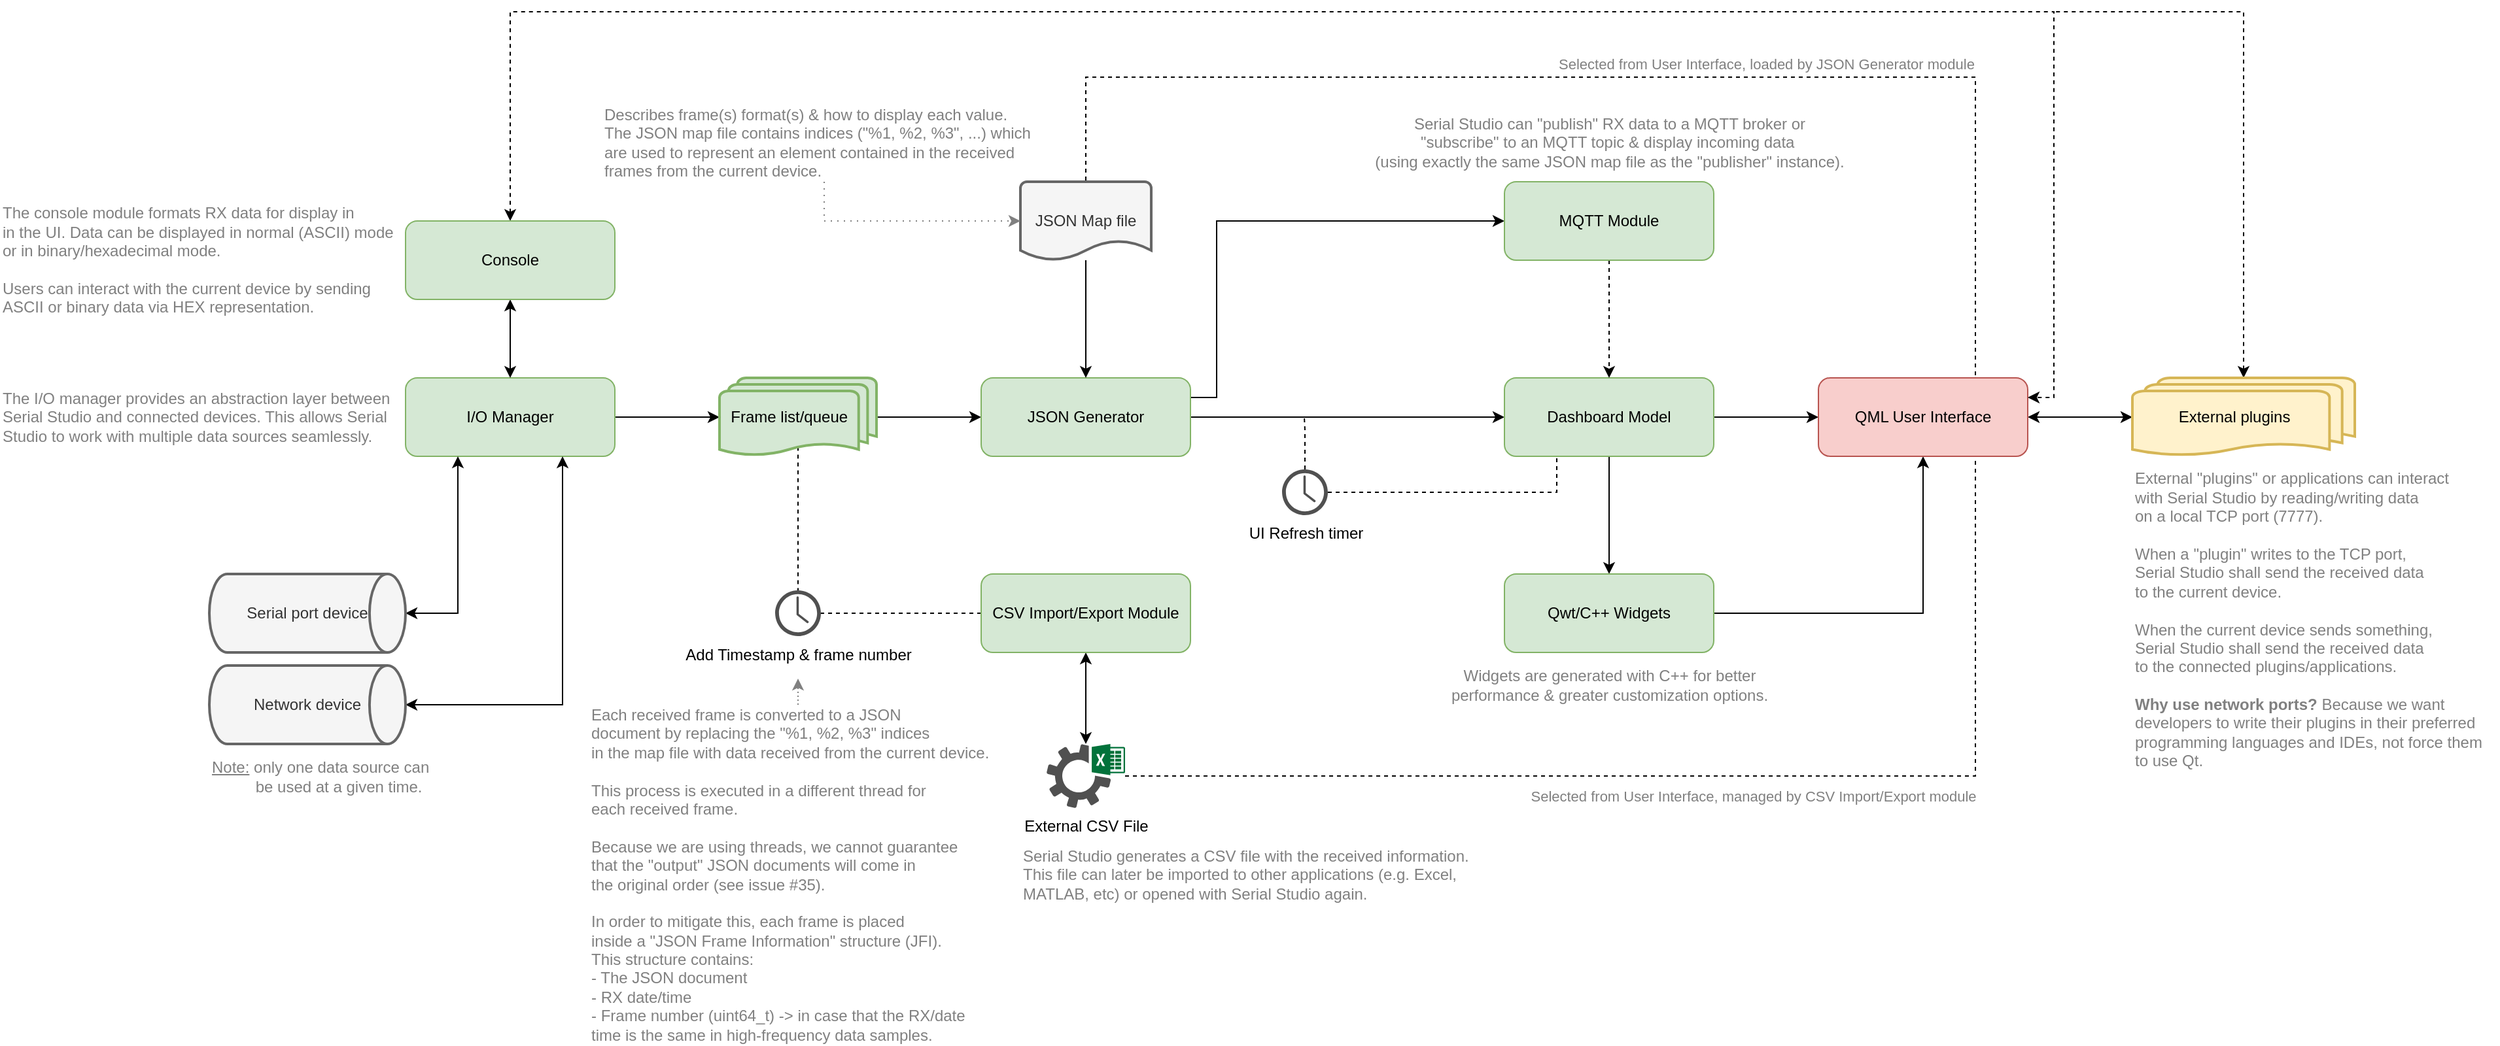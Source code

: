 <mxfile version="15.4.0" type="device"><diagram id="tiPRVdgSWE0wsroL0zit" name="Page-1"><mxGraphModel dx="2587" dy="2193" grid="1" gridSize="10" guides="1" tooltips="1" connect="1" arrows="1" fold="1" page="1" pageScale="1" pageWidth="850" pageHeight="1100" math="0" shadow="0"><root><mxCell id="0"/><mxCell id="1" parent="0"/><mxCell id="qFKFWy_K2IXLb1zbguNS-10" style="edgeStyle=orthogonalEdgeStyle;rounded=0;orthogonalLoop=1;jettySize=auto;html=1;exitX=1;exitY=0.5;exitDx=0;exitDy=0;entryX=0;entryY=0.5;entryDx=0;entryDy=0;entryPerimeter=0;" parent="1" source="qFKFWy_K2IXLb1zbguNS-3" target="qFKFWy_K2IXLb1zbguNS-9" edge="1"><mxGeometry relative="1" as="geometry"/></mxCell><mxCell id="qFKFWy_K2IXLb1zbguNS-3" value="I/O Manager" style="rounded=1;whiteSpace=wrap;html=1;fillColor=#d5e8d4;strokeColor=#82b366;" parent="1" vertex="1"><mxGeometry x="120" y="210" width="160" height="60" as="geometry"/></mxCell><mxCell id="oEabg2uWV4zz5wmzVeoZ-8" style="edgeStyle=orthogonalEdgeStyle;rounded=0;orthogonalLoop=1;jettySize=auto;html=1;exitX=1;exitY=0.5;exitDx=0;exitDy=0;exitPerimeter=0;entryX=0.25;entryY=1;entryDx=0;entryDy=0;startArrow=classic;startFill=1;" parent="1" source="qFKFWy_K2IXLb1zbguNS-7" target="qFKFWy_K2IXLb1zbguNS-3" edge="1"><mxGeometry relative="1" as="geometry"/></mxCell><mxCell id="qFKFWy_K2IXLb1zbguNS-7" value="Serial port device" style="strokeWidth=2;html=1;shape=mxgraph.flowchart.direct_data;whiteSpace=wrap;fillColor=#f5f5f5;strokeColor=#666666;fontColor=#333333;" parent="1" vertex="1"><mxGeometry x="-30" y="360" width="150" height="60" as="geometry"/></mxCell><mxCell id="qFKFWy_K2IXLb1zbguNS-12" style="edgeStyle=orthogonalEdgeStyle;rounded=0;orthogonalLoop=1;jettySize=auto;html=1;exitX=1;exitY=0.5;exitDx=0;exitDy=0;exitPerimeter=0;entryX=0;entryY=0.5;entryDx=0;entryDy=0;" parent="1" source="qFKFWy_K2IXLb1zbguNS-9" target="qFKFWy_K2IXLb1zbguNS-11" edge="1"><mxGeometry relative="1" as="geometry"/></mxCell><mxCell id="qFKFWy_K2IXLb1zbguNS-15" style="edgeStyle=orthogonalEdgeStyle;rounded=0;orthogonalLoop=1;jettySize=auto;html=1;exitX=0.5;exitY=0.88;exitDx=0;exitDy=0;exitPerimeter=0;endArrow=none;endFill=0;dashed=1;" parent="1" source="qFKFWy_K2IXLb1zbguNS-9" target="qFKFWy_K2IXLb1zbguNS-13" edge="1"><mxGeometry relative="1" as="geometry"/></mxCell><mxCell id="qFKFWy_K2IXLb1zbguNS-9" value="&amp;nbsp; Frame list/queue" style="strokeWidth=2;html=1;shape=mxgraph.flowchart.multi-document;whiteSpace=wrap;align=left;fillColor=#d5e8d4;strokeColor=#82b366;" parent="1" vertex="1"><mxGeometry x="360" y="210" width="120" height="60" as="geometry"/></mxCell><mxCell id="qFKFWy_K2IXLb1zbguNS-24" style="edgeStyle=orthogonalEdgeStyle;rounded=0;orthogonalLoop=1;jettySize=auto;html=1;exitX=1;exitY=0.5;exitDx=0;exitDy=0;entryX=0;entryY=0.5;entryDx=0;entryDy=0;startArrow=none;startFill=0;endArrow=classic;endFill=1;" parent="1" source="qFKFWy_K2IXLb1zbguNS-11" target="qFKFWy_K2IXLb1zbguNS-23" edge="1"><mxGeometry relative="1" as="geometry"/></mxCell><mxCell id="Y62L5RUZg1EChcdcrzbo-2" style="edgeStyle=orthogonalEdgeStyle;rounded=0;orthogonalLoop=1;jettySize=auto;html=1;exitX=1;exitY=0.25;exitDx=0;exitDy=0;entryX=0;entryY=0.5;entryDx=0;entryDy=0;" parent="1" source="qFKFWy_K2IXLb1zbguNS-11" target="oEabg2uWV4zz5wmzVeoZ-22" edge="1"><mxGeometry relative="1" as="geometry"><Array as="points"><mxPoint x="740" y="225"/><mxPoint x="740" y="90"/></Array></mxGeometry></mxCell><mxCell id="qFKFWy_K2IXLb1zbguNS-11" value="JSON Generator" style="rounded=1;whiteSpace=wrap;html=1;fillColor=#d5e8d4;strokeColor=#82b366;" parent="1" vertex="1"><mxGeometry x="560" y="210" width="160" height="60" as="geometry"/></mxCell><mxCell id="qFKFWy_K2IXLb1zbguNS-13" value="Add Timestamp &amp;amp; frame number" style="pointerEvents=1;shadow=0;dashed=0;html=1;strokeColor=none;fillColor=#505050;labelPosition=center;verticalLabelPosition=bottom;verticalAlign=top;outlineConnect=0;align=center;shape=mxgraph.office.concepts.clock;" parent="1" vertex="1"><mxGeometry x="402.5" y="372.5" width="35" height="35" as="geometry"/></mxCell><mxCell id="qFKFWy_K2IXLb1zbguNS-16" style="edgeStyle=orthogonalEdgeStyle;rounded=0;orthogonalLoop=1;jettySize=auto;html=1;exitX=0;exitY=0.5;exitDx=0;exitDy=0;endArrow=none;endFill=0;dashed=1;" parent="1" source="qFKFWy_K2IXLb1zbguNS-14" target="qFKFWy_K2IXLb1zbguNS-13" edge="1"><mxGeometry relative="1" as="geometry"/></mxCell><mxCell id="qFKFWy_K2IXLb1zbguNS-18" style="edgeStyle=orthogonalEdgeStyle;rounded=0;orthogonalLoop=1;jettySize=auto;html=1;exitX=0.5;exitY=1;exitDx=0;exitDy=0;startArrow=classic;startFill=1;" parent="1" source="qFKFWy_K2IXLb1zbguNS-14" target="qFKFWy_K2IXLb1zbguNS-17" edge="1"><mxGeometry relative="1" as="geometry"/></mxCell><mxCell id="qFKFWy_K2IXLb1zbguNS-14" value="CSV Import/Export Module" style="rounded=1;whiteSpace=wrap;html=1;fillColor=#d5e8d4;strokeColor=#82b366;" parent="1" vertex="1"><mxGeometry x="560" y="360" width="160" height="60" as="geometry"/></mxCell><mxCell id="qFKFWy_K2IXLb1zbguNS-39" value="" style="edgeStyle=orthogonalEdgeStyle;rounded=0;orthogonalLoop=1;jettySize=auto;html=1;dashed=1;startArrow=none;startFill=0;endArrow=none;endFill=0;entryX=0.75;entryY=1;entryDx=0;entryDy=0;" parent="1" source="qFKFWy_K2IXLb1zbguNS-17" target="qFKFWy_K2IXLb1zbguNS-29" edge="1"><mxGeometry relative="1" as="geometry"><mxPoint x="720" y="514.5" as="targetPoint"/></mxGeometry></mxCell><mxCell id="qFKFWy_K2IXLb1zbguNS-17" value="External CSV File" style="pointerEvents=1;shadow=0;dashed=0;html=1;strokeColor=none;fillColor=#505050;labelPosition=center;verticalLabelPosition=bottom;verticalAlign=top;outlineConnect=0;align=center;shape=mxgraph.office.services.excel_services;" parent="1" vertex="1"><mxGeometry x="610" y="490" width="60" height="49" as="geometry"/></mxCell><mxCell id="qFKFWy_K2IXLb1zbguNS-22" value="" style="edgeStyle=orthogonalEdgeStyle;rounded=0;orthogonalLoop=1;jettySize=auto;html=1;startArrow=none;startFill=0;endArrow=classic;endFill=1;" parent="1" source="qFKFWy_K2IXLb1zbguNS-21" target="qFKFWy_K2IXLb1zbguNS-11" edge="1"><mxGeometry relative="1" as="geometry"/></mxCell><mxCell id="qFKFWy_K2IXLb1zbguNS-21" value="JSON Map file" style="strokeWidth=2;html=1;shape=mxgraph.flowchart.document2;whiteSpace=wrap;size=0.25;fillColor=#f5f5f5;strokeColor=#666666;fontColor=#333333;" parent="1" vertex="1"><mxGeometry x="590" y="60" width="100" height="60" as="geometry"/></mxCell><mxCell id="qFKFWy_K2IXLb1zbguNS-28" style="edgeStyle=orthogonalEdgeStyle;rounded=0;orthogonalLoop=1;jettySize=auto;html=1;exitX=0.5;exitY=1;exitDx=0;exitDy=0;entryX=0.5;entryY=0;entryDx=0;entryDy=0;startArrow=none;startFill=0;endArrow=classic;endFill=1;" parent="1" source="qFKFWy_K2IXLb1zbguNS-23" target="qFKFWy_K2IXLb1zbguNS-26" edge="1"><mxGeometry relative="1" as="geometry"/></mxCell><mxCell id="qFKFWy_K2IXLb1zbguNS-30" style="edgeStyle=orthogonalEdgeStyle;rounded=0;orthogonalLoop=1;jettySize=auto;html=1;exitX=1;exitY=0.5;exitDx=0;exitDy=0;entryX=0;entryY=0.5;entryDx=0;entryDy=0;startArrow=none;startFill=0;endArrow=classic;endFill=1;" parent="1" source="qFKFWy_K2IXLb1zbguNS-23" target="qFKFWy_K2IXLb1zbguNS-29" edge="1"><mxGeometry relative="1" as="geometry"/></mxCell><mxCell id="qFKFWy_K2IXLb1zbguNS-23" value="Dashboard Model" style="rounded=1;whiteSpace=wrap;html=1;fillColor=#d5e8d4;strokeColor=#82b366;" parent="1" vertex="1"><mxGeometry x="960" y="210" width="160" height="60" as="geometry"/></mxCell><mxCell id="qFKFWy_K2IXLb1zbguNS-32" style="edgeStyle=orthogonalEdgeStyle;rounded=0;orthogonalLoop=1;jettySize=auto;html=1;exitX=1;exitY=0.5;exitDx=0;exitDy=0;entryX=0.5;entryY=1;entryDx=0;entryDy=0;startArrow=none;startFill=0;endArrow=classic;endFill=1;" parent="1" source="qFKFWy_K2IXLb1zbguNS-26" target="qFKFWy_K2IXLb1zbguNS-29" edge="1"><mxGeometry relative="1" as="geometry"/></mxCell><mxCell id="qFKFWy_K2IXLb1zbguNS-26" value="Qwt/C++ Widgets" style="rounded=1;whiteSpace=wrap;html=1;fillColor=#d5e8d4;strokeColor=#82b366;" parent="1" vertex="1"><mxGeometry x="960" y="360" width="160" height="60" as="geometry"/></mxCell><mxCell id="qFKFWy_K2IXLb1zbguNS-34" style="edgeStyle=orthogonalEdgeStyle;rounded=0;orthogonalLoop=1;jettySize=auto;html=1;exitX=1;exitY=0.5;exitDx=0;exitDy=0;entryX=0;entryY=0.5;entryDx=0;entryDy=0;entryPerimeter=0;startArrow=classic;startFill=1;endArrow=classic;endFill=1;" parent="1" source="qFKFWy_K2IXLb1zbguNS-29" target="qFKFWy_K2IXLb1zbguNS-33" edge="1"><mxGeometry relative="1" as="geometry"/></mxCell><mxCell id="qFKFWy_K2IXLb1zbguNS-36" style="edgeStyle=orthogonalEdgeStyle;rounded=0;orthogonalLoop=1;jettySize=auto;html=1;exitX=0.5;exitY=0;exitDx=0;exitDy=0;entryX=0.5;entryY=0;entryDx=0;entryDy=0;entryPerimeter=0;startArrow=none;startFill=0;endArrow=none;endFill=0;dashed=1;" parent="1" source="qFKFWy_K2IXLb1zbguNS-29" target="qFKFWy_K2IXLb1zbguNS-21" edge="1"><mxGeometry relative="1" as="geometry"><Array as="points"><mxPoint x="1320" y="210"/><mxPoint x="1320" y="-20"/><mxPoint x="640" y="-20"/></Array></mxGeometry></mxCell><mxCell id="qFKFWy_K2IXLb1zbguNS-48" value="Selected from User Interface, loaded by JSON Generator module" style="edgeLabel;html=1;align=center;verticalAlign=middle;resizable=0;points=[];fontColor=#808080;" parent="qFKFWy_K2IXLb1zbguNS-36" vertex="1" connectable="0"><mxGeometry x="-0.171" y="1" relative="1" as="geometry"><mxPoint x="-3" y="-11" as="offset"/></mxGeometry></mxCell><mxCell id="qFKFWy_K2IXLb1zbguNS-29" value="QML User Interface" style="rounded=1;whiteSpace=wrap;html=1;fillColor=#f8cecc;strokeColor=#b85450;" parent="1" vertex="1"><mxGeometry x="1200" y="210" width="160" height="60" as="geometry"/></mxCell><mxCell id="oEabg2uWV4zz5wmzVeoZ-32" style="edgeStyle=orthogonalEdgeStyle;rounded=0;orthogonalLoop=1;jettySize=auto;html=1;exitX=0.5;exitY=0;exitDx=0;exitDy=0;exitPerimeter=0;dashed=1;fontColor=#808080;startArrow=classic;startFill=1;endArrow=none;endFill=0;" parent="1" source="qFKFWy_K2IXLb1zbguNS-33" edge="1"><mxGeometry relative="1" as="geometry"><mxPoint x="1380" y="-70" as="targetPoint"/><Array as="points"><mxPoint x="1525" y="-70"/></Array></mxGeometry></mxCell><mxCell id="qFKFWy_K2IXLb1zbguNS-33" value="&amp;nbsp; &amp;nbsp; &amp;nbsp; &amp;nbsp; &amp;nbsp; External plugins" style="strokeWidth=2;html=1;shape=mxgraph.flowchart.multi-document;whiteSpace=wrap;align=left;fillColor=#fff2cc;strokeColor=#d6b656;" parent="1" vertex="1"><mxGeometry x="1440" y="210" width="170" height="60" as="geometry"/></mxCell><mxCell id="oEabg2uWV4zz5wmzVeoZ-30" style="edgeStyle=orthogonalEdgeStyle;rounded=0;orthogonalLoop=1;jettySize=auto;html=1;entryX=0;entryY=0.5;entryDx=0;entryDy=0;entryPerimeter=0;dashed=1;fontColor=#808080;startArrow=none;startFill=0;endArrow=classic;endFill=1;dashPattern=1 4;strokeColor=#808080;" parent="1" source="qFKFWy_K2IXLb1zbguNS-43" target="qFKFWy_K2IXLb1zbguNS-21" edge="1"><mxGeometry relative="1" as="geometry"/></mxCell><mxCell id="qFKFWy_K2IXLb1zbguNS-43" value="Describes frame(s) format(s) &amp;amp; how to display each value.&lt;br&gt;&lt;div&gt;The JSON map file contains indices (&quot;%1, %2, %3&quot;, ...) which&lt;/div&gt;&lt;div&gt;are used to represent an element contained in the received&lt;/div&gt;&lt;div&gt;frames from the current device.&lt;/div&gt;" style="text;html=1;align=left;verticalAlign=middle;resizable=0;points=[];autosize=1;fontColor=#808080;" parent="1" vertex="1"><mxGeometry x="270" width="340" height="60" as="geometry"/></mxCell><mxCell id="qFKFWy_K2IXLb1zbguNS-49" value="Selected from User Interface, managed by CSV Import/Export module" style="edgeLabel;html=1;align=center;verticalAlign=middle;resizable=0;points=[];fontColor=#808080;" parent="1" vertex="1" connectable="0"><mxGeometry x="1150.004" y="529.999" as="geometry"/></mxCell><mxCell id="oEabg2uWV4zz5wmzVeoZ-9" style="edgeStyle=orthogonalEdgeStyle;rounded=0;orthogonalLoop=1;jettySize=auto;html=1;exitX=1;exitY=0.5;exitDx=0;exitDy=0;exitPerimeter=0;entryX=0.75;entryY=1;entryDx=0;entryDy=0;startArrow=classic;startFill=1;" parent="1" source="oEabg2uWV4zz5wmzVeoZ-3" target="qFKFWy_K2IXLb1zbguNS-3" edge="1"><mxGeometry relative="1" as="geometry"/></mxCell><mxCell id="oEabg2uWV4zz5wmzVeoZ-3" value="Network device" style="strokeWidth=2;html=1;shape=mxgraph.flowchart.direct_data;whiteSpace=wrap;fillColor=#f5f5f5;strokeColor=#666666;fontColor=#333333;" parent="1" vertex="1"><mxGeometry x="-30" y="430" width="150" height="60" as="geometry"/></mxCell><mxCell id="oEabg2uWV4zz5wmzVeoZ-10" value="&lt;u&gt;Note:&lt;/u&gt; only one data source can &lt;br&gt;&amp;nbsp; &amp;nbsp; &amp;nbsp; &amp;nbsp; &amp;nbsp; be used at a given time." style="text;html=1;align=left;verticalAlign=middle;resizable=0;points=[];autosize=1;strokeColor=none;fillColor=none;fontColor=#808080;" parent="1" vertex="1"><mxGeometry x="-30" y="500" width="180" height="30" as="geometry"/></mxCell><mxCell id="oEabg2uWV4zz5wmzVeoZ-13" value="" style="edgeStyle=orthogonalEdgeStyle;rounded=0;orthogonalLoop=1;jettySize=auto;html=1;startArrow=none;startFill=0;dashed=1;endArrow=none;endFill=0;" parent="1" source="oEabg2uWV4zz5wmzVeoZ-12" edge="1"><mxGeometry relative="1" as="geometry"><mxPoint x="807" y="240" as="targetPoint"/><Array as="points"><mxPoint x="807" y="250"/><mxPoint x="807" y="250"/></Array></mxGeometry></mxCell><mxCell id="oEabg2uWV4zz5wmzVeoZ-15" style="edgeStyle=orthogonalEdgeStyle;rounded=0;orthogonalLoop=1;jettySize=auto;html=1;entryX=0.25;entryY=1;entryDx=0;entryDy=0;dashed=1;startArrow=none;startFill=0;endArrow=none;endFill=0;" parent="1" source="oEabg2uWV4zz5wmzVeoZ-12" target="qFKFWy_K2IXLb1zbguNS-23" edge="1"><mxGeometry relative="1" as="geometry"/></mxCell><mxCell id="oEabg2uWV4zz5wmzVeoZ-12" value="UI Refresh timer" style="pointerEvents=1;shadow=0;dashed=0;html=1;strokeColor=none;fillColor=#505050;labelPosition=center;verticalLabelPosition=bottom;verticalAlign=top;outlineConnect=0;align=center;shape=mxgraph.office.concepts.clock;" parent="1" vertex="1"><mxGeometry x="790" y="280" width="35" height="35" as="geometry"/></mxCell><mxCell id="oEabg2uWV4zz5wmzVeoZ-18" value="&lt;font color=&quot;#808080&quot;&gt;&lt;span&gt;External &quot;plugins&quot; or applications can interact&lt;br&gt;&lt;/span&gt;with Serial Studio by reading/writing data&lt;br&gt;on a local TCP port (7777).&lt;br&gt;&lt;br&gt;When a &quot;plugin&quot; writes to the TCP port,&lt;br&gt;Serial Studio shall send the received data&lt;br&gt;to the current device.&lt;br&gt;&lt;br&gt;When the current device sends something,&lt;br&gt;Serial Studio shall send the received data&amp;nbsp;&lt;br&gt;to the connected plugins/applications.&lt;br&gt;&lt;b&gt;&lt;br&gt;Why use network ports? &lt;/b&gt;Because we want&amp;nbsp;&lt;br&gt;developers to write their plugins in their&amp;nbsp;preferred&lt;br&gt;programming languages and IDEs, not force them&lt;br&gt;to use Qt.&lt;br&gt;&lt;/font&gt;" style="text;html=1;align=left;verticalAlign=middle;resizable=0;points=[];autosize=1;strokeColor=none;fillColor=none;" parent="1" vertex="1"><mxGeometry x="1440" y="280" width="280" height="230" as="geometry"/></mxCell><mxCell id="oEabg2uWV4zz5wmzVeoZ-20" value="" style="edgeStyle=orthogonalEdgeStyle;rounded=0;orthogonalLoop=1;jettySize=auto;html=1;dashed=1;fontColor=#808080;startArrow=none;startFill=0;endArrow=classic;endFill=1;strokeColor=#808080;dashPattern=1 2;" parent="1" source="oEabg2uWV4zz5wmzVeoZ-19" edge="1"><mxGeometry relative="1" as="geometry"><mxPoint x="420" y="440" as="targetPoint"/></mxGeometry></mxCell><mxCell id="oEabg2uWV4zz5wmzVeoZ-19" value="&lt;font color=&quot;#808080&quot;&gt;&lt;span&gt;Each received frame is converted to a JSON&lt;br&gt;document by replacing the &quot;%1, %2, %3&quot; indices&lt;br&gt;in the map file with data received from the current device.&lt;br&gt;&lt;br&gt;This process is executed in a different thread for&lt;br&gt;each received frame.&lt;br&gt;&lt;br&gt;Because we are using threads, we cannot guarantee&lt;br&gt;that the &quot;output&quot; JSON documents will come in&amp;nbsp;&lt;br&gt;the original order (see issue #35).&lt;br&gt;&lt;br&gt;In order to mitigate this, each frame is placed&lt;br&gt;inside a &quot;JSON Frame Information&quot; structure (JFI).&lt;br&gt;This structure contains:&lt;br&gt;- The JSON document&lt;br&gt;- RX date/time&lt;br&gt;- Frame number (uint64_t) -&amp;gt; in case that the RX/date&lt;br&gt;time is the same in high-frequency data samples.&lt;br&gt;&lt;/span&gt;&lt;/font&gt;" style="text;html=1;align=left;verticalAlign=middle;resizable=0;points=[];autosize=1;strokeColor=none;fillColor=none;" parent="1" vertex="1"><mxGeometry x="260" y="460" width="320" height="260" as="geometry"/></mxCell><mxCell id="Y62L5RUZg1EChcdcrzbo-4" style="edgeStyle=orthogonalEdgeStyle;rounded=0;orthogonalLoop=1;jettySize=auto;html=1;exitX=0.5;exitY=1;exitDx=0;exitDy=0;entryX=0.5;entryY=0;entryDx=0;entryDy=0;dashed=1;" parent="1" source="oEabg2uWV4zz5wmzVeoZ-22" target="qFKFWy_K2IXLb1zbguNS-23" edge="1"><mxGeometry relative="1" as="geometry"/></mxCell><mxCell id="oEabg2uWV4zz5wmzVeoZ-22" value="MQTT Module" style="rounded=1;whiteSpace=wrap;html=1;fillColor=#d5e8d4;strokeColor=#82b366;" parent="1" vertex="1"><mxGeometry x="960" y="60" width="160" height="60" as="geometry"/></mxCell><mxCell id="oEabg2uWV4zz5wmzVeoZ-24" value="&lt;div&gt;Serial Studio can &quot;publish&quot; RX data to a MQTT broker or&lt;/div&gt;&lt;div&gt;&quot;subscribe&quot; to an MQTT topic &amp;amp; display incoming data&amp;nbsp;&lt;/div&gt;&lt;div&gt;(using exactly the same JSON map file as the &quot;publisher&quot; instance).&lt;/div&gt;" style="text;html=1;align=center;verticalAlign=middle;resizable=0;points=[];autosize=1;strokeColor=none;fillColor=none;fontColor=#808080;" parent="1" vertex="1"><mxGeometry x="855" y="5" width="370" height="50" as="geometry"/></mxCell><mxCell id="oEabg2uWV4zz5wmzVeoZ-25" value="&lt;font color=&quot;#808080&quot;&gt;&lt;span&gt;Serial Studio generates a CSV file with the received information.&lt;br&gt;This file can later be imported to other applications (e.g. Excel,&lt;br&gt;MATLAB, etc) or opened with Serial Studio again.&lt;br&gt;&lt;/span&gt;&lt;/font&gt;" style="text;html=1;align=left;verticalAlign=middle;resizable=0;points=[];autosize=1;strokeColor=none;fillColor=none;" parent="1" vertex="1"><mxGeometry x="590" y="565" width="360" height="50" as="geometry"/></mxCell><mxCell id="oEabg2uWV4zz5wmzVeoZ-26" value="&lt;font color=&quot;#808080&quot;&gt;&lt;span&gt;The I/O manager provides an abstraction layer between&lt;br&gt;Serial Studio and connected devices. This allows Serial&lt;br&gt;Studio to work with multiple data sources seamlessly.&lt;br&gt;&lt;/span&gt;&lt;/font&gt;" style="text;html=1;align=left;verticalAlign=middle;resizable=0;points=[];autosize=1;strokeColor=none;fillColor=none;" parent="1" vertex="1"><mxGeometry x="-190" y="215" width="310" height="50" as="geometry"/></mxCell><mxCell id="oEabg2uWV4zz5wmzVeoZ-28" style="edgeStyle=orthogonalEdgeStyle;rounded=0;orthogonalLoop=1;jettySize=auto;html=1;exitX=0.5;exitY=1;exitDx=0;exitDy=0;entryX=0.5;entryY=0;entryDx=0;entryDy=0;fontColor=#808080;startArrow=classic;startFill=1;endArrow=classic;endFill=1;" parent="1" source="oEabg2uWV4zz5wmzVeoZ-27" target="qFKFWy_K2IXLb1zbguNS-3" edge="1"><mxGeometry relative="1" as="geometry"/></mxCell><mxCell id="oEabg2uWV4zz5wmzVeoZ-29" style="edgeStyle=orthogonalEdgeStyle;rounded=0;orthogonalLoop=1;jettySize=auto;html=1;exitX=0.5;exitY=0;exitDx=0;exitDy=0;entryX=1;entryY=0.25;entryDx=0;entryDy=0;fontColor=#808080;startArrow=classic;startFill=1;endArrow=classic;endFill=1;dashed=1;" parent="1" source="oEabg2uWV4zz5wmzVeoZ-27" target="qFKFWy_K2IXLb1zbguNS-29" edge="1"><mxGeometry relative="1" as="geometry"><Array as="points"><mxPoint x="200" y="-70"/><mxPoint x="1380" y="-70"/><mxPoint x="1380" y="225"/></Array></mxGeometry></mxCell><mxCell id="oEabg2uWV4zz5wmzVeoZ-27" value="Console" style="rounded=1;whiteSpace=wrap;html=1;fillColor=#d5e8d4;strokeColor=#82b366;" parent="1" vertex="1"><mxGeometry x="120" y="90" width="160" height="60" as="geometry"/></mxCell><mxCell id="oEabg2uWV4zz5wmzVeoZ-31" value="&lt;font color=&quot;#808080&quot;&gt;&lt;span&gt;The console module formats RX data for display in&lt;br&gt;in the UI. Data can be displayed in normal (ASCII) mode&lt;br&gt;or in binary/hexadecimal mode.&lt;br&gt;&lt;br&gt;Users can interact with the current device by sending&lt;br&gt;ASCII or binary data via HEX representation.&lt;br&gt;&lt;/span&gt;&lt;/font&gt;" style="text;html=1;align=left;verticalAlign=middle;resizable=0;points=[];autosize=1;strokeColor=none;fillColor=none;" parent="1" vertex="1"><mxGeometry x="-190" y="75" width="310" height="90" as="geometry"/></mxCell><mxCell id="Y62L5RUZg1EChcdcrzbo-3" value="&lt;div&gt;Widgets are generated with C++ for better&lt;/div&gt;&lt;div&gt;performance &amp;amp; greater customization options.&lt;/div&gt;" style="text;html=1;align=center;verticalAlign=middle;resizable=0;points=[];autosize=1;strokeColor=none;fillColor=none;fontColor=#808080;" parent="1" vertex="1"><mxGeometry x="910" y="430" width="260" height="30" as="geometry"/></mxCell></root></mxGraphModel></diagram></mxfile>